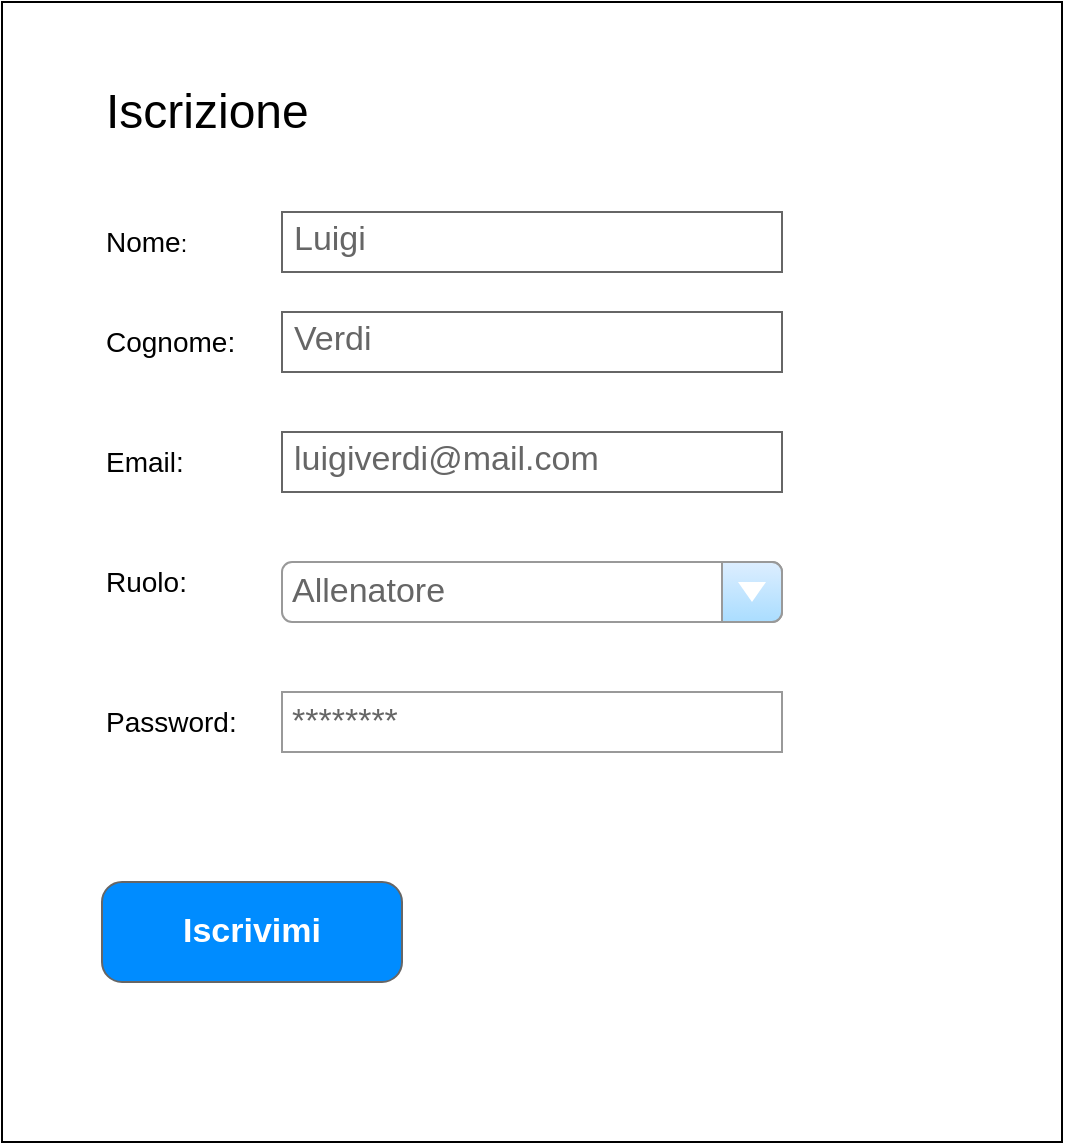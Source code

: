 <mxfile version="12.5.3" type="device"><diagram id="VspW7ed_ej0pC-PND1J5" name="Page-1"><mxGraphModel dx="1024" dy="592" grid="1" gridSize="10" guides="1" tooltips="1" connect="1" arrows="1" fold="1" page="1" pageScale="1" pageWidth="827" pageHeight="1169" math="0" shadow="0"><root><mxCell id="0"/><mxCell id="1" parent="0"/><mxCell id="WhWNp--uli7jEUOM4RZM-30" value="" style="rounded=0;whiteSpace=wrap;html=1;" parent="1" vertex="1"><mxGeometry x="90" y="40" width="530" height="570" as="geometry"/></mxCell><mxCell id="WhWNp--uli7jEUOM4RZM-1" value="&lt;font style=&quot;font-size: 24px&quot;&gt;Iscrizione&lt;/font&gt;" style="text;html=1;strokeColor=none;fillColor=none;align=left;verticalAlign=middle;whiteSpace=wrap;rounded=0;" parent="1" vertex="1"><mxGeometry x="140" y="70" width="220" height="50" as="geometry"/></mxCell><mxCell id="WhWNp--uli7jEUOM4RZM-2" value="&lt;font style=&quot;font-size: 14px&quot;&gt;Nome&lt;/font&gt;&lt;font style=&quot;font-size: 11.667px&quot;&gt;:&lt;/font&gt;" style="text;html=1;strokeColor=none;fillColor=none;align=left;verticalAlign=middle;whiteSpace=wrap;rounded=0;" parent="1" vertex="1"><mxGeometry x="140" y="140" width="80" height="40" as="geometry"/></mxCell><mxCell id="WhWNp--uli7jEUOM4RZM-3" value="&lt;font style=&quot;font-size: 14px&quot;&gt;Cognome:&lt;/font&gt;" style="text;html=1;strokeColor=none;fillColor=none;align=left;verticalAlign=middle;whiteSpace=wrap;rounded=0;" parent="1" vertex="1"><mxGeometry x="140" y="190" width="80" height="40" as="geometry"/></mxCell><mxCell id="WhWNp--uli7jEUOM4RZM-4" value="&lt;font style=&quot;font-size: 14px&quot;&gt;Email:&lt;/font&gt;" style="text;html=1;strokeColor=none;fillColor=none;align=left;verticalAlign=middle;whiteSpace=wrap;rounded=0;" parent="1" vertex="1"><mxGeometry x="140" y="250" width="80" height="40" as="geometry"/></mxCell><mxCell id="WhWNp--uli7jEUOM4RZM-5" value="&lt;span style=&quot;font-size: 14px&quot;&gt;Password:&lt;/span&gt;" style="text;html=1;strokeColor=none;fillColor=none;align=left;verticalAlign=middle;whiteSpace=wrap;rounded=0;" parent="1" vertex="1"><mxGeometry x="140" y="380" width="80" height="40" as="geometry"/></mxCell><mxCell id="WhWNp--uli7jEUOM4RZM-17" value="********" style="strokeWidth=1;shadow=0;dashed=0;align=center;html=1;shape=mxgraph.mockup.forms.pwField;strokeColor=#999999;mainText=;align=left;fontColor=#666666;fontSize=17;spacingLeft=3;" parent="1" vertex="1"><mxGeometry x="230" y="385" width="250" height="30" as="geometry"/></mxCell><mxCell id="WhWNp--uli7jEUOM4RZM-19" value="Allenatore" style="strokeWidth=1;shadow=0;dashed=0;align=center;html=1;shape=mxgraph.mockup.forms.comboBox;strokeColor=#999999;fillColor=#ddeeff;align=left;fillColor2=#aaddff;mainText=;fontColor=#666666;fontSize=17;spacingLeft=3;" parent="1" vertex="1"><mxGeometry x="230" y="320" width="250" height="30" as="geometry"/></mxCell><mxCell id="WhWNp--uli7jEUOM4RZM-20" value="Verdi" style="strokeWidth=1;shadow=0;dashed=0;align=center;html=1;shape=mxgraph.mockup.text.textBox;fontColor=#666666;align=left;fontSize=17;spacingLeft=4;spacingTop=-3;strokeColor=#666666;mainText=" parent="1" vertex="1"><mxGeometry x="230" y="195" width="250" height="30" as="geometry"/></mxCell><mxCell id="WhWNp--uli7jEUOM4RZM-21" value="Luigi" style="strokeWidth=1;shadow=0;dashed=0;align=center;html=1;shape=mxgraph.mockup.text.textBox;fontColor=#666666;align=left;fontSize=17;spacingLeft=4;spacingTop=-3;strokeColor=#666666;mainText=" parent="1" vertex="1"><mxGeometry x="230" y="145" width="250" height="30" as="geometry"/></mxCell><mxCell id="WhWNp--uli7jEUOM4RZM-22" value="&lt;font style=&quot;font-size: 14px&quot;&gt;Ruolo:&lt;/font&gt;" style="text;html=1;strokeColor=none;fillColor=none;align=left;verticalAlign=middle;whiteSpace=wrap;rounded=0;" parent="1" vertex="1"><mxGeometry x="140" y="310" width="80" height="40" as="geometry"/></mxCell><mxCell id="WhWNp--uli7jEUOM4RZM-23" value="luigiverdi@mail.com" style="strokeWidth=1;shadow=0;dashed=0;align=center;html=1;shape=mxgraph.mockup.text.textBox;fontColor=#666666;align=left;fontSize=17;spacingLeft=4;spacingTop=-3;strokeColor=#666666;mainText=" parent="1" vertex="1"><mxGeometry x="230" y="255" width="250" height="30" as="geometry"/></mxCell><mxCell id="WhWNp--uli7jEUOM4RZM-27" value="Iscrivimi" style="strokeWidth=1;shadow=0;dashed=0;align=center;html=1;shape=mxgraph.mockup.buttons.button;strokeColor=#666666;fontColor=#ffffff;mainText=;buttonStyle=round;fontSize=17;fontStyle=1;fillColor=#008cff;whiteSpace=wrap;" parent="1" vertex="1"><mxGeometry x="140" y="480" width="150" height="50" as="geometry"/></mxCell></root></mxGraphModel></diagram></mxfile>